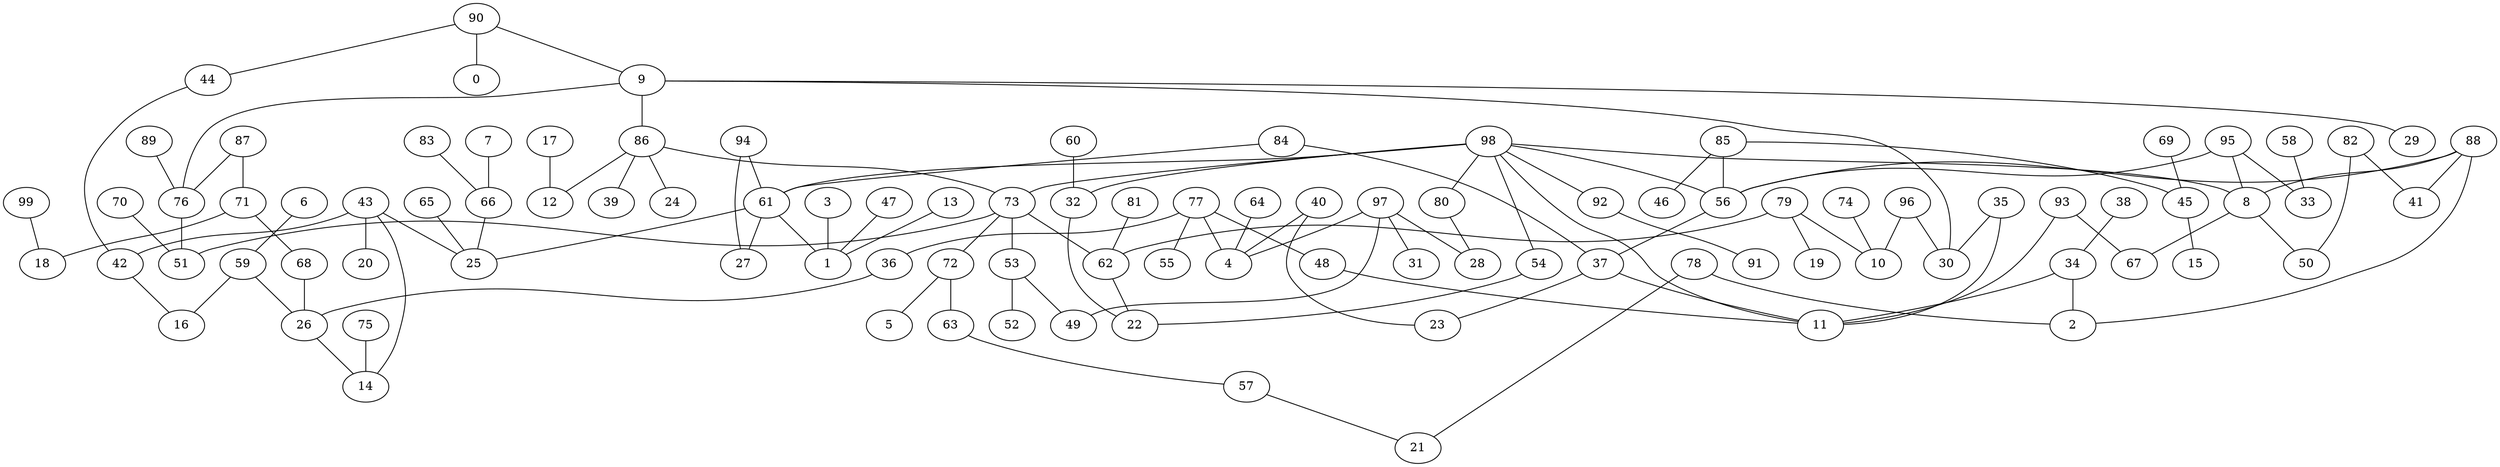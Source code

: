 digraph GG_graph {

subgraph G_graph {
edge [color = black]
"17" -> "12" [dir = none]
"60" -> "32" [dir = none]
"99" -> "18" [dir = none]
"82" -> "41" [dir = none]
"71" -> "18" [dir = none]
"78" -> "21" [dir = none]
"78" -> "2" [dir = none]
"89" -> "76" [dir = none]
"84" -> "61" [dir = none]
"58" -> "33" [dir = none]
"75" -> "14" [dir = none]
"64" -> "4" [dir = none]
"40" -> "23" [dir = none]
"40" -> "4" [dir = none]
"93" -> "67" [dir = none]
"97" -> "4" [dir = none]
"97" -> "31" [dir = none]
"97" -> "28" [dir = none]
"26" -> "14" [dir = none]
"32" -> "22" [dir = none]
"35" -> "11" [dir = none]
"8" -> "50" [dir = none]
"8" -> "67" [dir = none]
"83" -> "66" [dir = none]
"36" -> "26" [dir = none]
"63" -> "57" [dir = none]
"76" -> "51" [dir = none]
"77" -> "36" [dir = none]
"77" -> "55" [dir = none]
"77" -> "48" [dir = none]
"98" -> "92" [dir = none]
"98" -> "8" [dir = none]
"98" -> "32" [dir = none]
"98" -> "56" [dir = none]
"98" -> "54" [dir = none]
"98" -> "61" [dir = none]
"98" -> "80" [dir = none]
"98" -> "11" [dir = none]
"98" -> "73" [dir = none]
"34" -> "2" [dir = none]
"34" -> "11" [dir = none]
"70" -> "51" [dir = none]
"66" -> "25" [dir = none]
"73" -> "53" [dir = none]
"73" -> "51" [dir = none]
"73" -> "62" [dir = none]
"73" -> "72" [dir = none]
"38" -> "34" [dir = none]
"61" -> "1" [dir = none]
"61" -> "25" [dir = none]
"48" -> "11" [dir = none]
"72" -> "5" [dir = none]
"72" -> "63" [dir = none]
"86" -> "24" [dir = none]
"86" -> "39" [dir = none]
"86" -> "12" [dir = none]
"86" -> "73" [dir = none]
"87" -> "71" [dir = none]
"87" -> "76" [dir = none]
"79" -> "10" [dir = none]
"79" -> "19" [dir = none]
"79" -> "62" [dir = none]
"56" -> "37" [dir = none]
"45" -> "15" [dir = none]
"3" -> "1" [dir = none]
"90" -> "0" [dir = none]
"90" -> "44" [dir = none]
"90" -> "9" [dir = none]
"80" -> "28" [dir = none]
"85" -> "46" [dir = none]
"85" -> "45" [dir = none]
"85" -> "56" [dir = none]
"92" -> "91" [dir = none]
"96" -> "30" [dir = none]
"96" -> "10" [dir = none]
"43" -> "20" [dir = none]
"43" -> "25" [dir = none]
"47" -> "1" [dir = none]
"95" -> "33" [dir = none]
"95" -> "56" [dir = none]
"69" -> "45" [dir = none]
"81" -> "62" [dir = none]
"53" -> "52" [dir = none]
"53" -> "49" [dir = none]
"59" -> "16" [dir = none]
"59" -> "26" [dir = none]
"74" -> "10" [dir = none]
"13" -> "1" [dir = none]
"9" -> "29" [dir = none]
"9" -> "76" [dir = none]
"6" -> "59" [dir = none]
"88" -> "41" [dir = none]
"88" -> "8" [dir = none]
"65" -> "25" [dir = none]
"7" -> "66" [dir = none]
"94" -> "27" [dir = none]
"94" -> "61" [dir = none]
"44" -> "42" [dir = none]
"68" -> "26" [dir = none]
"42" -> "16" [dir = none]
"57" -> "21" [dir = none]
"84" -> "37" [dir = none]
"37" -> "11" [dir = none]
"97" -> "49" [dir = none]
"9" -> "86" [dir = none]
"95" -> "8" [dir = none]
"35" -> "30" [dir = none]
"9" -> "30" [dir = none]
"43" -> "14" [dir = none]
"88" -> "56" [dir = none]
"82" -> "50" [dir = none]
"93" -> "11" [dir = none]
"88" -> "2" [dir = none]
"77" -> "4" [dir = none]
"43" -> "42" [dir = none]
"71" -> "68" [dir = none]
"62" -> "22" [dir = none]
"54" -> "22" [dir = none]
"37" -> "23" [dir = none]
"61" -> "27" [dir = none]
}

}
